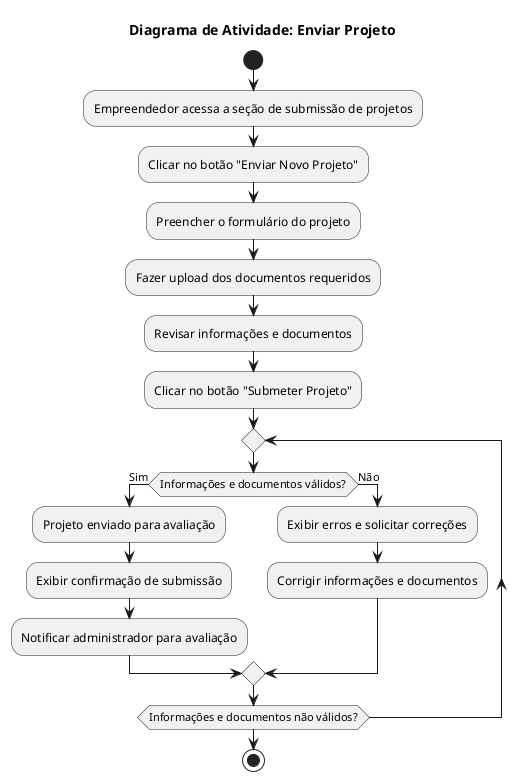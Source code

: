 @startuml
title Diagrama de Atividade: Enviar Projeto

start

:Empreendedor acessa a seção de submissão de projetos;
:Clicar no botão "Enviar Novo Projeto";
:Preencher o formulário do projeto;
:Fazer upload dos documentos requeridos;
:Revisar informações e documentos;
:Clicar no botão "Submeter Projeto";

repeat
    if (Informações e documentos válidos?) then (Sim)
        :Projeto enviado para avaliação;
        :Exibir confirmação de submissão;
        :Notificar administrador para avaliação;
    else (Não)
        :Exibir erros e solicitar correções;
        :Corrigir informações e documentos;
    endif
repeat while (Informações e documentos não válidos?)

stop

@enduml